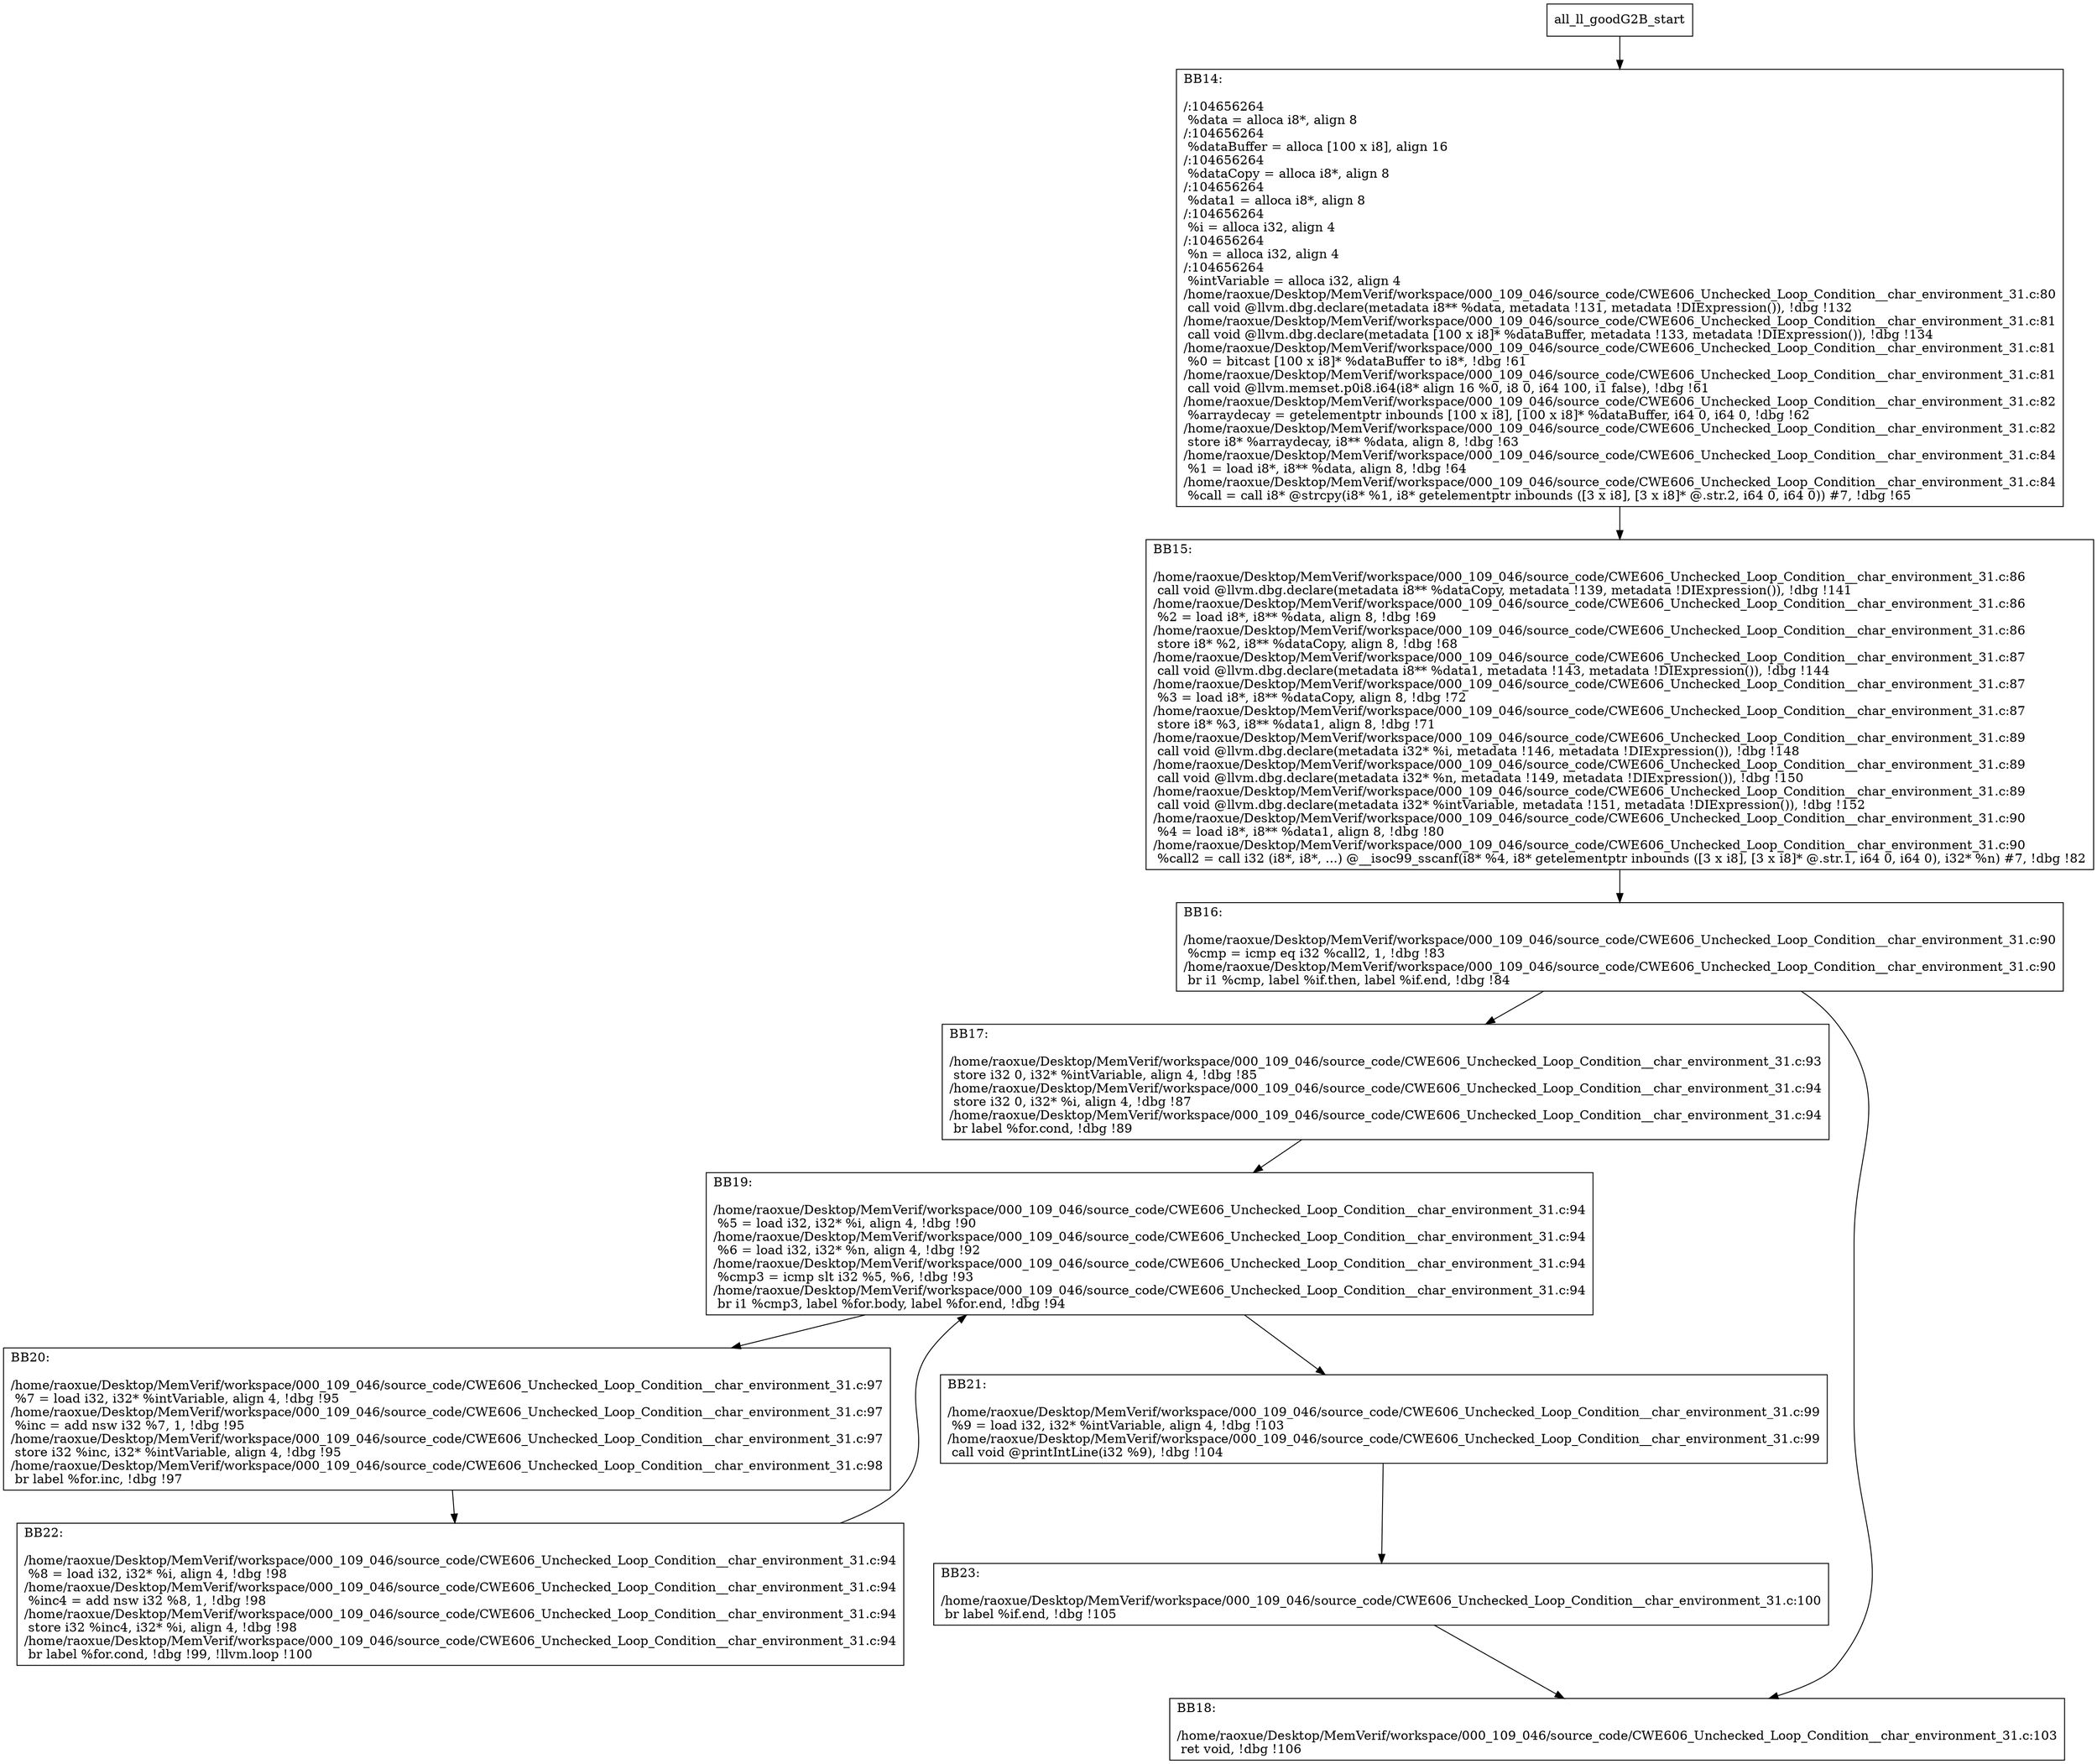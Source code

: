 digraph "CFG for'all_ll_goodG2B' function" {
	BBall_ll_goodG2B_start[shape=record,label="{all_ll_goodG2B_start}"];
	BBall_ll_goodG2B_start-> all_ll_goodG2BBB14;
	all_ll_goodG2BBB14 [shape=record, label="{BB14:\l\l/:104656264\l
  %data = alloca i8*, align 8\l
/:104656264\l
  %dataBuffer = alloca [100 x i8], align 16\l
/:104656264\l
  %dataCopy = alloca i8*, align 8\l
/:104656264\l
  %data1 = alloca i8*, align 8\l
/:104656264\l
  %i = alloca i32, align 4\l
/:104656264\l
  %n = alloca i32, align 4\l
/:104656264\l
  %intVariable = alloca i32, align 4\l
/home/raoxue/Desktop/MemVerif/workspace/000_109_046/source_code/CWE606_Unchecked_Loop_Condition__char_environment_31.c:80\l
  call void @llvm.dbg.declare(metadata i8** %data, metadata !131, metadata !DIExpression()), !dbg !132\l
/home/raoxue/Desktop/MemVerif/workspace/000_109_046/source_code/CWE606_Unchecked_Loop_Condition__char_environment_31.c:81\l
  call void @llvm.dbg.declare(metadata [100 x i8]* %dataBuffer, metadata !133, metadata !DIExpression()), !dbg !134\l
/home/raoxue/Desktop/MemVerif/workspace/000_109_046/source_code/CWE606_Unchecked_Loop_Condition__char_environment_31.c:81\l
  %0 = bitcast [100 x i8]* %dataBuffer to i8*, !dbg !61\l
/home/raoxue/Desktop/MemVerif/workspace/000_109_046/source_code/CWE606_Unchecked_Loop_Condition__char_environment_31.c:81\l
  call void @llvm.memset.p0i8.i64(i8* align 16 %0, i8 0, i64 100, i1 false), !dbg !61\l
/home/raoxue/Desktop/MemVerif/workspace/000_109_046/source_code/CWE606_Unchecked_Loop_Condition__char_environment_31.c:82\l
  %arraydecay = getelementptr inbounds [100 x i8], [100 x i8]* %dataBuffer, i64 0, i64 0, !dbg !62\l
/home/raoxue/Desktop/MemVerif/workspace/000_109_046/source_code/CWE606_Unchecked_Loop_Condition__char_environment_31.c:82\l
  store i8* %arraydecay, i8** %data, align 8, !dbg !63\l
/home/raoxue/Desktop/MemVerif/workspace/000_109_046/source_code/CWE606_Unchecked_Loop_Condition__char_environment_31.c:84\l
  %1 = load i8*, i8** %data, align 8, !dbg !64\l
/home/raoxue/Desktop/MemVerif/workspace/000_109_046/source_code/CWE606_Unchecked_Loop_Condition__char_environment_31.c:84\l
  %call = call i8* @strcpy(i8* %1, i8* getelementptr inbounds ([3 x i8], [3 x i8]* @.str.2, i64 0, i64 0)) #7, !dbg !65\l
}"];
	all_ll_goodG2BBB14-> all_ll_goodG2BBB15;
	all_ll_goodG2BBB15 [shape=record, label="{BB15:\l\l/home/raoxue/Desktop/MemVerif/workspace/000_109_046/source_code/CWE606_Unchecked_Loop_Condition__char_environment_31.c:86\l
  call void @llvm.dbg.declare(metadata i8** %dataCopy, metadata !139, metadata !DIExpression()), !dbg !141\l
/home/raoxue/Desktop/MemVerif/workspace/000_109_046/source_code/CWE606_Unchecked_Loop_Condition__char_environment_31.c:86\l
  %2 = load i8*, i8** %data, align 8, !dbg !69\l
/home/raoxue/Desktop/MemVerif/workspace/000_109_046/source_code/CWE606_Unchecked_Loop_Condition__char_environment_31.c:86\l
  store i8* %2, i8** %dataCopy, align 8, !dbg !68\l
/home/raoxue/Desktop/MemVerif/workspace/000_109_046/source_code/CWE606_Unchecked_Loop_Condition__char_environment_31.c:87\l
  call void @llvm.dbg.declare(metadata i8** %data1, metadata !143, metadata !DIExpression()), !dbg !144\l
/home/raoxue/Desktop/MemVerif/workspace/000_109_046/source_code/CWE606_Unchecked_Loop_Condition__char_environment_31.c:87\l
  %3 = load i8*, i8** %dataCopy, align 8, !dbg !72\l
/home/raoxue/Desktop/MemVerif/workspace/000_109_046/source_code/CWE606_Unchecked_Loop_Condition__char_environment_31.c:87\l
  store i8* %3, i8** %data1, align 8, !dbg !71\l
/home/raoxue/Desktop/MemVerif/workspace/000_109_046/source_code/CWE606_Unchecked_Loop_Condition__char_environment_31.c:89\l
  call void @llvm.dbg.declare(metadata i32* %i, metadata !146, metadata !DIExpression()), !dbg !148\l
/home/raoxue/Desktop/MemVerif/workspace/000_109_046/source_code/CWE606_Unchecked_Loop_Condition__char_environment_31.c:89\l
  call void @llvm.dbg.declare(metadata i32* %n, metadata !149, metadata !DIExpression()), !dbg !150\l
/home/raoxue/Desktop/MemVerif/workspace/000_109_046/source_code/CWE606_Unchecked_Loop_Condition__char_environment_31.c:89\l
  call void @llvm.dbg.declare(metadata i32* %intVariable, metadata !151, metadata !DIExpression()), !dbg !152\l
/home/raoxue/Desktop/MemVerif/workspace/000_109_046/source_code/CWE606_Unchecked_Loop_Condition__char_environment_31.c:90\l
  %4 = load i8*, i8** %data1, align 8, !dbg !80\l
/home/raoxue/Desktop/MemVerif/workspace/000_109_046/source_code/CWE606_Unchecked_Loop_Condition__char_environment_31.c:90\l
  %call2 = call i32 (i8*, i8*, ...) @__isoc99_sscanf(i8* %4, i8* getelementptr inbounds ([3 x i8], [3 x i8]* @.str.1, i64 0, i64 0), i32* %n) #7, !dbg !82\l
}"];
	all_ll_goodG2BBB15-> all_ll_goodG2BBB16;
	all_ll_goodG2BBB16 [shape=record, label="{BB16:\l\l/home/raoxue/Desktop/MemVerif/workspace/000_109_046/source_code/CWE606_Unchecked_Loop_Condition__char_environment_31.c:90\l
  %cmp = icmp eq i32 %call2, 1, !dbg !83\l
/home/raoxue/Desktop/MemVerif/workspace/000_109_046/source_code/CWE606_Unchecked_Loop_Condition__char_environment_31.c:90\l
  br i1 %cmp, label %if.then, label %if.end, !dbg !84\l
}"];
	all_ll_goodG2BBB16-> all_ll_goodG2BBB17;
	all_ll_goodG2BBB16-> all_ll_goodG2BBB18;
	all_ll_goodG2BBB17 [shape=record, label="{BB17:\l\l/home/raoxue/Desktop/MemVerif/workspace/000_109_046/source_code/CWE606_Unchecked_Loop_Condition__char_environment_31.c:93\l
  store i32 0, i32* %intVariable, align 4, !dbg !85\l
/home/raoxue/Desktop/MemVerif/workspace/000_109_046/source_code/CWE606_Unchecked_Loop_Condition__char_environment_31.c:94\l
  store i32 0, i32* %i, align 4, !dbg !87\l
/home/raoxue/Desktop/MemVerif/workspace/000_109_046/source_code/CWE606_Unchecked_Loop_Condition__char_environment_31.c:94\l
  br label %for.cond, !dbg !89\l
}"];
	all_ll_goodG2BBB17-> all_ll_goodG2BBB19;
	all_ll_goodG2BBB19 [shape=record, label="{BB19:\l\l/home/raoxue/Desktop/MemVerif/workspace/000_109_046/source_code/CWE606_Unchecked_Loop_Condition__char_environment_31.c:94\l
  %5 = load i32, i32* %i, align 4, !dbg !90\l
/home/raoxue/Desktop/MemVerif/workspace/000_109_046/source_code/CWE606_Unchecked_Loop_Condition__char_environment_31.c:94\l
  %6 = load i32, i32* %n, align 4, !dbg !92\l
/home/raoxue/Desktop/MemVerif/workspace/000_109_046/source_code/CWE606_Unchecked_Loop_Condition__char_environment_31.c:94\l
  %cmp3 = icmp slt i32 %5, %6, !dbg !93\l
/home/raoxue/Desktop/MemVerif/workspace/000_109_046/source_code/CWE606_Unchecked_Loop_Condition__char_environment_31.c:94\l
  br i1 %cmp3, label %for.body, label %for.end, !dbg !94\l
}"];
	all_ll_goodG2BBB19-> all_ll_goodG2BBB20;
	all_ll_goodG2BBB19-> all_ll_goodG2BBB21;
	all_ll_goodG2BBB20 [shape=record, label="{BB20:\l\l/home/raoxue/Desktop/MemVerif/workspace/000_109_046/source_code/CWE606_Unchecked_Loop_Condition__char_environment_31.c:97\l
  %7 = load i32, i32* %intVariable, align 4, !dbg !95\l
/home/raoxue/Desktop/MemVerif/workspace/000_109_046/source_code/CWE606_Unchecked_Loop_Condition__char_environment_31.c:97\l
  %inc = add nsw i32 %7, 1, !dbg !95\l
/home/raoxue/Desktop/MemVerif/workspace/000_109_046/source_code/CWE606_Unchecked_Loop_Condition__char_environment_31.c:97\l
  store i32 %inc, i32* %intVariable, align 4, !dbg !95\l
/home/raoxue/Desktop/MemVerif/workspace/000_109_046/source_code/CWE606_Unchecked_Loop_Condition__char_environment_31.c:98\l
  br label %for.inc, !dbg !97\l
}"];
	all_ll_goodG2BBB20-> all_ll_goodG2BBB22;
	all_ll_goodG2BBB22 [shape=record, label="{BB22:\l\l/home/raoxue/Desktop/MemVerif/workspace/000_109_046/source_code/CWE606_Unchecked_Loop_Condition__char_environment_31.c:94\l
  %8 = load i32, i32* %i, align 4, !dbg !98\l
/home/raoxue/Desktop/MemVerif/workspace/000_109_046/source_code/CWE606_Unchecked_Loop_Condition__char_environment_31.c:94\l
  %inc4 = add nsw i32 %8, 1, !dbg !98\l
/home/raoxue/Desktop/MemVerif/workspace/000_109_046/source_code/CWE606_Unchecked_Loop_Condition__char_environment_31.c:94\l
  store i32 %inc4, i32* %i, align 4, !dbg !98\l
/home/raoxue/Desktop/MemVerif/workspace/000_109_046/source_code/CWE606_Unchecked_Loop_Condition__char_environment_31.c:94\l
  br label %for.cond, !dbg !99, !llvm.loop !100\l
}"];
	all_ll_goodG2BBB22-> all_ll_goodG2BBB19;
	all_ll_goodG2BBB21 [shape=record, label="{BB21:\l\l/home/raoxue/Desktop/MemVerif/workspace/000_109_046/source_code/CWE606_Unchecked_Loop_Condition__char_environment_31.c:99\l
  %9 = load i32, i32* %intVariable, align 4, !dbg !103\l
/home/raoxue/Desktop/MemVerif/workspace/000_109_046/source_code/CWE606_Unchecked_Loop_Condition__char_environment_31.c:99\l
  call void @printIntLine(i32 %9), !dbg !104\l
}"];
	all_ll_goodG2BBB21-> all_ll_goodG2BBB23;
	all_ll_goodG2BBB23 [shape=record, label="{BB23:\l\l/home/raoxue/Desktop/MemVerif/workspace/000_109_046/source_code/CWE606_Unchecked_Loop_Condition__char_environment_31.c:100\l
  br label %if.end, !dbg !105\l
}"];
	all_ll_goodG2BBB23-> all_ll_goodG2BBB18;
	all_ll_goodG2BBB18 [shape=record, label="{BB18:\l\l/home/raoxue/Desktop/MemVerif/workspace/000_109_046/source_code/CWE606_Unchecked_Loop_Condition__char_environment_31.c:103\l
  ret void, !dbg !106\l
}"];
}
